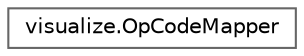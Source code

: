 digraph "Graphical Class Hierarchy"
{
 // LATEX_PDF_SIZE
  bgcolor="transparent";
  edge [fontname=Helvetica,fontsize=10,labelfontname=Helvetica,labelfontsize=10];
  node [fontname=Helvetica,fontsize=10,shape=box,height=0.2,width=0.4];
  rankdir="LR";
  Node0 [id="Node000000",label="visualize.OpCodeMapper",height=0.2,width=0.4,color="grey40", fillcolor="white", style="filled",URL="$classvisualize_1_1_op_code_mapper.html",tooltip=" "];
}
